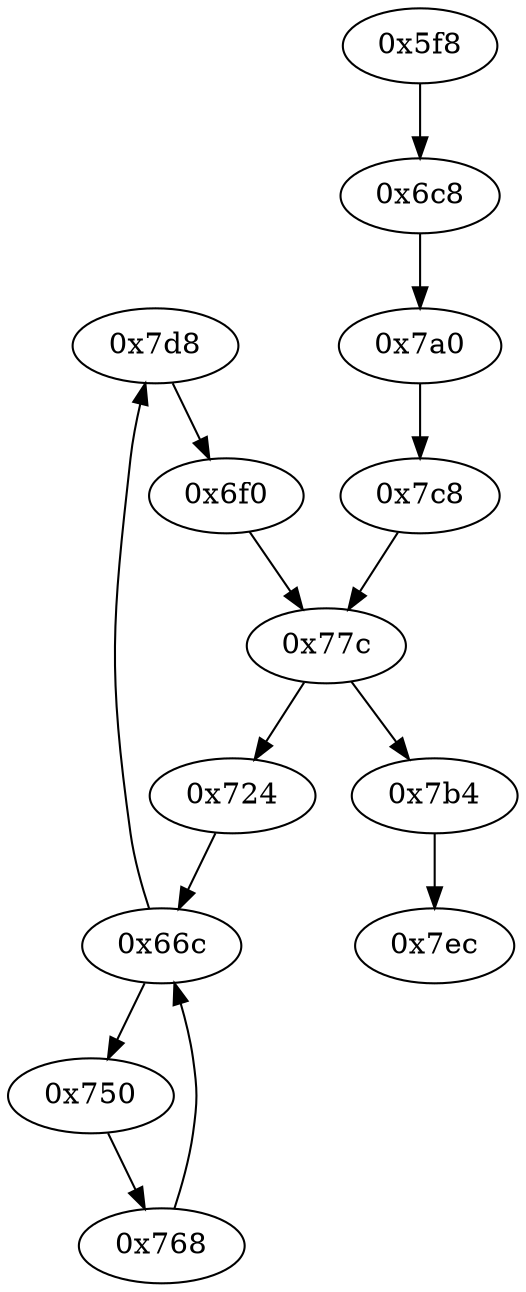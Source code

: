 strict digraph "" {
	"0x7d8"	 [opcode="[u'ldr', u'add', u'str', u'ldr', u'b']"];
	"0x6f0"	 [opcode="[u'ldr', u'ldr', u'mov', u'b']"];
	"0x7d8" -> "0x6f0";
	"0x6c8"	 [opcode="[u'ldr', u'str', u'ldr', u'b']"];
	"0x7a0"	 [opcode="[u'ldr', u'ldr', u'str', u'ldr', u'b']"];
	"0x6c8" -> "0x7a0";
	"0x7c8"	 [opcode="[u'ldr', u'mov', u'mov', u'b']"];
	"0x7a0" -> "0x7c8";
	"0x77c"	 [opcode="[u'str', u'str', u'ldr', u'ldrb', u'ldr', u'ldr', u'cmp', u'mov', u'b']"];
	"0x724"	 [opcode="[u'ldr', u'ldr', u'mov', u'b']"];
	"0x77c" -> "0x724";
	"0x7b4"	 [opcode="[u'ldr', u'mov', u'bl', u'ldr', u'b']"];
	"0x77c" -> "0x7b4";
	"0x66c"	 [opcode="[u'str', u'str', u'ldr', u'ldrb', u'strb', u'ldr', u'ldr', u'ldrb', u'cmp', u'mov', u'b']"];
	"0x724" -> "0x66c";
	"0x768"	 [opcode="[u'ldr', u'ldr', u'add', u'mov', u'b']"];
	"0x768" -> "0x66c";
	"0x6f0" -> "0x77c";
	"0x66c" -> "0x7d8";
	"0x750"	 [opcode="[u'ldrb', u'ldr', u'add', u'str', u'ldr', u'b']"];
	"0x66c" -> "0x750";
	"0x7ec"	 [opcode="[u'mov', u'sub', u'pop']"];
	"0x7c8" -> "0x77c";
	"0x7b4" -> "0x7ec";
	"0x750" -> "0x768";
	"0x5f8"	 [opcode="[u'push', u'add', u'sub', u'add', u'ldr', u'str', u'ldr', u'ldr', u'ldr', u'add', u'b']"];
	"0x5f8" -> "0x6c8";
}
